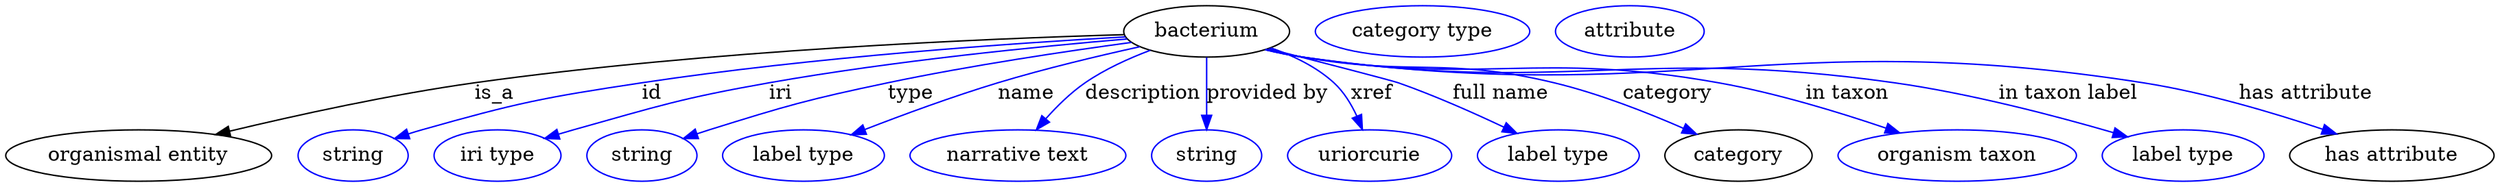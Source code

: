 digraph {
	graph [bb="0,0,1739.4,123"];
	node [label="\N"];
	bacterium	[height=0.5,
		label=bacterium,
		pos="838.94,105",
		width=1.6068];
	"organismal entity"	[height=0.5,
		pos="92.942,18",
		width=2.5817];
	bacterium -> "organismal entity"	[label=is_a,
		lp="341.94,61.5",
		pos="e,146.69,32.701 781.19,102.7 686.22,99.966 491.3,91.857 327.94,69 269.32,60.798 203.48,46.326 156.44,35.054"];
	id	[color=blue,
		height=0.5,
		label=string,
		pos="241.94,18",
		width=1.0652];
	bacterium -> id	[color=blue,
		label=id,
		lp="451.94,61.5",
		pos="e,270.94,29.954 782.25,101.13 705.47,96.743 564.29,86.939 444.94,69 375.29,58.531 357.73,55.131 289.94,36 286.84,35.124 283.64,34.151 \
280.44,33.129",
		style=solid];
	iri	[color=blue,
		height=0.5,
		label="iri type",
		pos="342.94,18",
		width=1.2277];
	bacterium -> iri	[color=blue,
		label=iri,
		lp="540.94,61.5",
		pos="e,376.25,29.87 783.36,99.731 721.82,94.52 619.81,84.445 532.94,69 471.7,58.112 456.86,52.681 396.94,36 393.37,35.006 389.68,33.935 \
385.98,32.833",
		style=solid];
	type	[color=blue,
		height=0.5,
		label=string,
		pos="443.94,18",
		width=1.0652];
	bacterium -> type	[color=blue,
		label=type,
		lp="631.94,61.5",
		pos="e,472.89,29.926 786.4,97.301 741.03,91.149 673.86,81.156 615.94,69 559.71,57.197 545.79,53.122 490.94,36 488.19,35.139 485.35,34.215 \
482.51,33.259",
		style=solid];
	name	[color=blue,
		height=0.5,
		label="label type",
		pos="556.94,18",
		width=1.5707];
	bacterium -> name	[color=blue,
		label=name,
		lp="712.94,61.5",
		pos="e,590.38,32.541 792.21,94.26 763.38,87.89 725.75,78.926 692.94,69 661.31,59.43 626.33,46.515 599.77,36.209",
		style=solid];
	description	[color=blue,
		height=0.5,
		label="narrative text",
		pos="706.94,18",
		width=2.0943];
	bacterium -> description	[color=blue,
		label=description,
		lp="794.44,61.5",
		pos="e,719.83,36.071 799.51,91.759 784.52,86.106 767.74,78.51 753.94,69 743.88,62.064 734.33,52.657 726.51,43.873",
		style=solid];
	"provided by"	[color=blue,
		height=0.5,
		label=string,
		pos="838.94,18",
		width=1.0652];
	bacterium -> "provided by"	[color=blue,
		label="provided by",
		lp="881.44,61.5",
		pos="e,838.94,36.175 838.94,86.799 838.94,75.163 838.94,59.548 838.94,46.237",
		style=solid];
	xref	[color=blue,
		height=0.5,
		label=uriorcurie,
		pos="952.94,18",
		width=1.5887];
	bacterium -> xref	[color=blue,
		label=xref,
		lp="954.44,61.5",
		pos="e,947.86,36.263 883.71,93.493 899.11,88.154 915.57,80.319 927.94,69 934.84,62.691 940.08,54.052 943.95,45.729",
		style=solid];
	"full name"	[color=blue,
		height=0.5,
		label="label type",
		pos="1084.9,18",
		width=1.5707];
	bacterium -> "full name"	[color=blue,
		label="full name",
		lp="1044.4,61.5",
		pos="e,1056,33.503 882.28,92.862 919.73,83.21 968.52,70.553 972.94,69 998.14,60.151 1025.5,47.969 1046.9,37.845",
		style=solid];
	category	[height=0.5,
		pos="1210.9,18",
		width=1.4263];
	bacterium -> category	[color=blue,
		label=category,
		lp="1161.4,61.5",
		pos="e,1181.7,32.942 880.55,92.437 888.91,90.399 897.67,88.464 905.94,87 983.37,73.294 1005.5,87.373 1081.9,69 1113.3,61.46 1147.3,48.065 \
1172.5,37.036",
		style=solid];
	"in taxon"	[color=blue,
		height=0.5,
		label="organism taxon",
		pos="1363.9,18",
		width=2.3109];
	bacterium -> "in taxon"	[color=blue,
		label="in taxon",
		lp="1286.9,61.5",
		pos="e,1323.7,33.875 880.15,92.26 888.62,90.21 897.52,88.316 905.94,87 1034,66.978 1069.4,91.732 1196.9,69 1237,61.855 1281.1,48.404 \
1313.9,37.252",
		style=solid];
	"in taxon label"	[color=blue,
		height=0.5,
		label="label type",
		pos="1521.9,18",
		width=1.5707];
	bacterium -> "in taxon label"	[color=blue,
		label="in taxon label",
		lp="1441.4,61.5",
		pos="e,1482.9,31.175 879.77,92.225 888.35,90.151 897.39,88.257 905.94,87 1088.2,60.212 1137.6,94.837 1319.9,69 1373.1,61.462 1432.7,45.805 \
1473.3,34.008",
		style=solid];
	"has attribute"	[height=0.5,
		pos="1667.9,18",
		width=1.9859];
	bacterium -> "has attribute"	[color=blue,
		label="has attribute",
		lp="1607.9,61.5",
		pos="e,1629.2,33.159 879.76,92.14 888.34,90.072 897.39,88.202 905.94,87 1164.9,50.633 1235.6,109.42 1493.9,69 1537.2,62.234 1584.9,48.034 \
1619.4,36.49",
		style=solid];
	"named thing_category"	[color=blue,
		height=0.5,
		label="category type",
		pos="989.94,105",
		width=2.0762];
	"organismal entity_has attribute"	[color=blue,
		height=0.5,
		label=attribute,
		pos="1134.9,105",
		width=1.4443];
}
